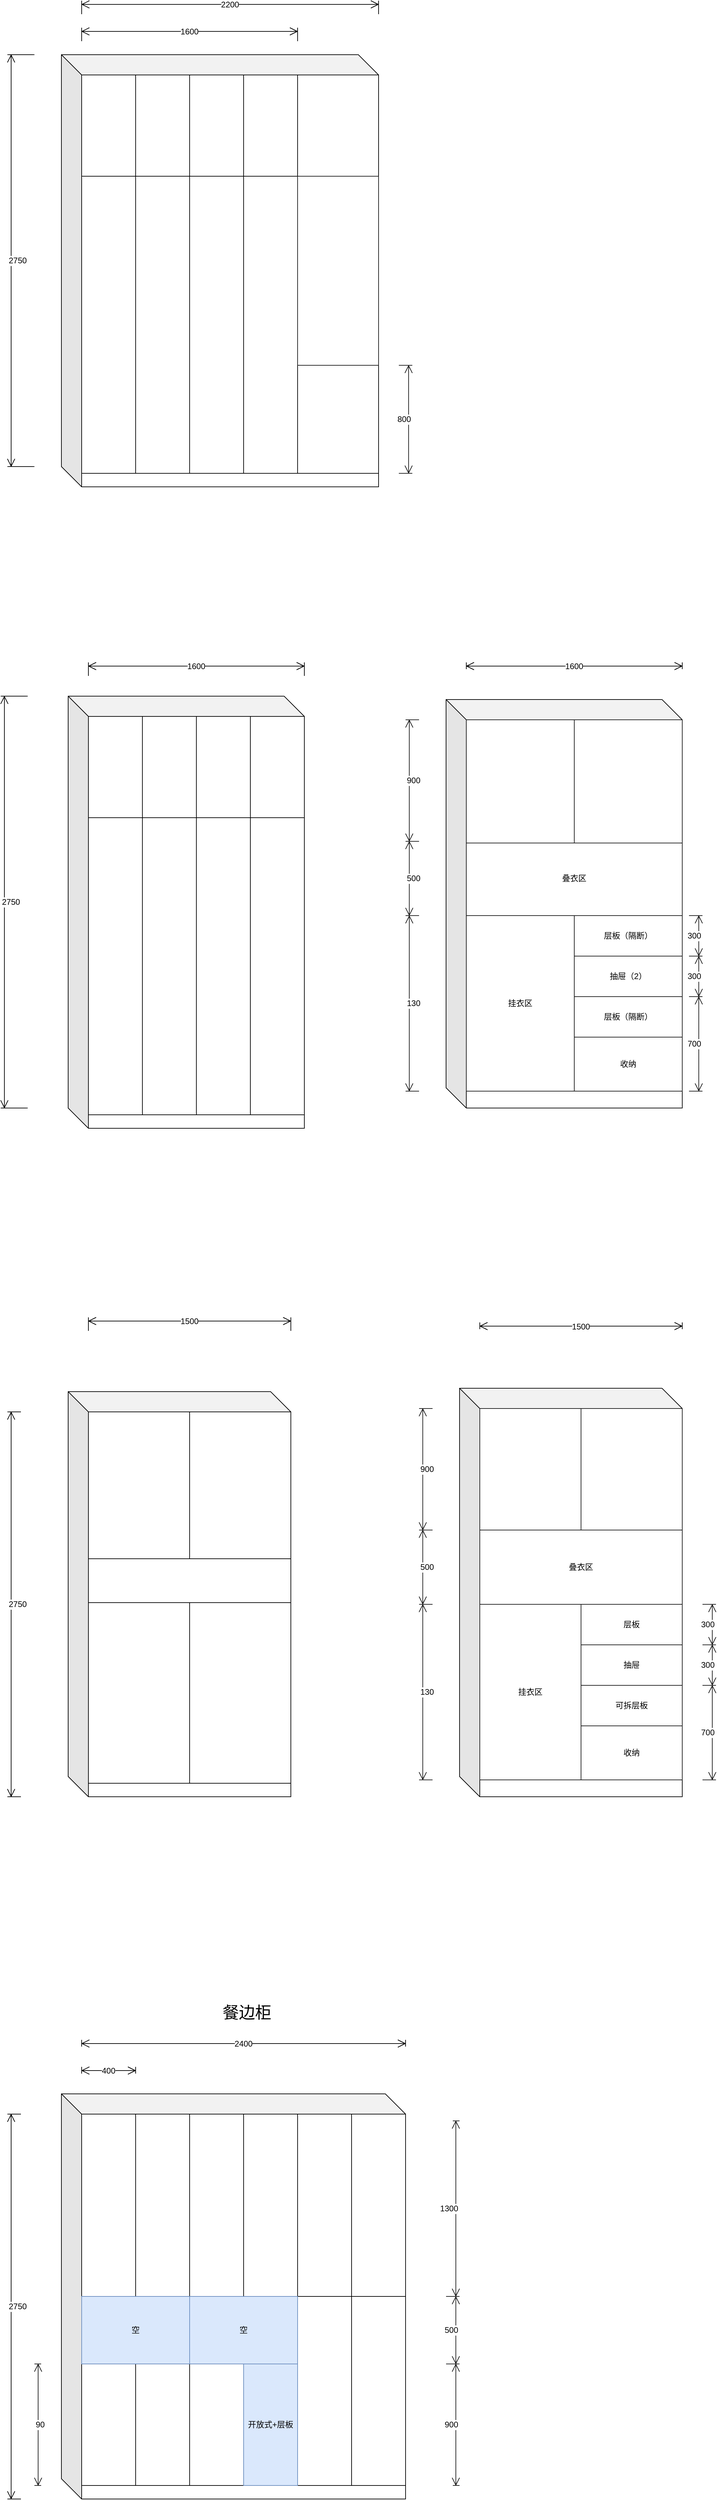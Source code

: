 <mxfile version="13.4.9" type="github">
  <diagram id="OUFotzu2nuJO9HsXuHpa" name="Page-1">
    <mxGraphModel dx="1395" dy="794" grid="1" gridSize="10" guides="1" tooltips="1" connect="1" arrows="1" fold="1" page="1" pageScale="1" pageWidth="827" pageHeight="1169" math="0" shadow="0">
      <root>
        <mxCell id="0" />
        <mxCell id="1" parent="0" />
        <mxCell id="x0C-eYwyRsTy7gLF-6HN-1" value="" style="shape=cube;whiteSpace=wrap;html=1;boundedLbl=1;backgroundOutline=1;darkOpacity=0.05;darkOpacity2=0.1;size=30;" vertex="1" parent="1">
          <mxGeometry x="160" y="200" width="470" height="640" as="geometry" />
        </mxCell>
        <mxCell id="x0C-eYwyRsTy7gLF-6HN-5" value="" style="rounded=0;whiteSpace=wrap;html=1;" vertex="1" parent="1">
          <mxGeometry x="190" y="230" width="80" height="590" as="geometry" />
        </mxCell>
        <mxCell id="x0C-eYwyRsTy7gLF-6HN-9" value="" style="rounded=0;whiteSpace=wrap;html=1;" vertex="1" parent="1">
          <mxGeometry x="270" y="230" width="80" height="590" as="geometry" />
        </mxCell>
        <mxCell id="x0C-eYwyRsTy7gLF-6HN-10" value="" style="rounded=0;whiteSpace=wrap;html=1;" vertex="1" parent="1">
          <mxGeometry x="350" y="230" width="80" height="590" as="geometry" />
        </mxCell>
        <mxCell id="x0C-eYwyRsTy7gLF-6HN-11" value="" style="rounded=0;whiteSpace=wrap;html=1;" vertex="1" parent="1">
          <mxGeometry x="430" y="230" width="80" height="590" as="geometry" />
        </mxCell>
        <mxCell id="x0C-eYwyRsTy7gLF-6HN-12" value="" style="rounded=0;whiteSpace=wrap;html=1;" vertex="1" parent="1">
          <mxGeometry x="510" y="230" width="120" height="590" as="geometry" />
        </mxCell>
        <mxCell id="x0C-eYwyRsTy7gLF-6HN-15" value="" style="endArrow=none;html=1;" edge="1" parent="1">
          <mxGeometry width="50" height="50" relative="1" as="geometry">
            <mxPoint x="190" y="380" as="sourcePoint" />
            <mxPoint x="630" y="380" as="targetPoint" />
          </mxGeometry>
        </mxCell>
        <mxCell id="x0C-eYwyRsTy7gLF-6HN-19" value="" style="shape=cube;whiteSpace=wrap;html=1;boundedLbl=1;backgroundOutline=1;darkOpacity=0.05;darkOpacity2=0.1;size=30;" vertex="1" parent="1">
          <mxGeometry x="170" y="1150" width="350" height="640" as="geometry" />
        </mxCell>
        <mxCell id="x0C-eYwyRsTy7gLF-6HN-20" value="" style="rounded=0;whiteSpace=wrap;html=1;" vertex="1" parent="1">
          <mxGeometry x="200" y="1180" width="80" height="590" as="geometry" />
        </mxCell>
        <mxCell id="x0C-eYwyRsTy7gLF-6HN-21" value="" style="rounded=0;whiteSpace=wrap;html=1;" vertex="1" parent="1">
          <mxGeometry x="280" y="1180" width="80" height="590" as="geometry" />
        </mxCell>
        <mxCell id="x0C-eYwyRsTy7gLF-6HN-22" value="" style="rounded=0;whiteSpace=wrap;html=1;" vertex="1" parent="1">
          <mxGeometry x="360" y="1180" width="80" height="590" as="geometry" />
        </mxCell>
        <mxCell id="x0C-eYwyRsTy7gLF-6HN-23" value="" style="rounded=0;whiteSpace=wrap;html=1;" vertex="1" parent="1">
          <mxGeometry x="440" y="1180" width="80" height="590" as="geometry" />
        </mxCell>
        <mxCell id="x0C-eYwyRsTy7gLF-6HN-25" value="" style="endArrow=none;html=1;" edge="1" parent="1">
          <mxGeometry width="50" height="50" relative="1" as="geometry">
            <mxPoint x="200" y="1330" as="sourcePoint" />
            <mxPoint x="520" y="1330" as="targetPoint" />
          </mxGeometry>
        </mxCell>
        <mxCell id="x0C-eYwyRsTy7gLF-6HN-27" value="" style="shape=cube;whiteSpace=wrap;html=1;boundedLbl=1;backgroundOutline=1;darkOpacity=0.05;darkOpacity2=0.1;size=30;" vertex="1" parent="1">
          <mxGeometry x="170" y="2180" width="330" height="600" as="geometry" />
        </mxCell>
        <mxCell id="x0C-eYwyRsTy7gLF-6HN-28" value="" style="rounded=0;whiteSpace=wrap;html=1;" vertex="1" parent="1">
          <mxGeometry x="200" y="2210" width="150" height="550" as="geometry" />
        </mxCell>
        <mxCell id="x0C-eYwyRsTy7gLF-6HN-33" value="2200" style="shape=dimension;direction=west;whiteSpace=wrap;html=1;align=center;points=[];verticalAlign=top;spacingTop=-8;labelBackgroundColor=#ffffff" vertex="1" parent="1">
          <mxGeometry x="190" y="120" width="440" height="20" as="geometry" />
        </mxCell>
        <mxCell id="x0C-eYwyRsTy7gLF-6HN-34" value="2750" style="shape=dimension;direction=south;whiteSpace=wrap;html=1;align=left;points=[];verticalAlign=middle;labelBackgroundColor=#ffffff" vertex="1" parent="1">
          <mxGeometry x="80" y="200" width="40" height="610" as="geometry" />
        </mxCell>
        <mxCell id="x0C-eYwyRsTy7gLF-6HN-36" value="2750" style="shape=dimension;direction=south;whiteSpace=wrap;html=1;align=left;points=[];verticalAlign=middle;labelBackgroundColor=#ffffff" vertex="1" parent="1">
          <mxGeometry x="70" y="1150" width="40" height="610" as="geometry" />
        </mxCell>
        <mxCell id="x0C-eYwyRsTy7gLF-6HN-37" value="1600" style="shape=dimension;direction=west;whiteSpace=wrap;html=1;align=center;points=[];verticalAlign=top;spacingTop=-8;labelBackgroundColor=#ffffff" vertex="1" parent="1">
          <mxGeometry x="200" y="1100" width="320" height="20" as="geometry" />
        </mxCell>
        <mxCell id="x0C-eYwyRsTy7gLF-6HN-38" value="2750" style="shape=dimension;direction=south;whiteSpace=wrap;html=1;align=left;points=[];verticalAlign=middle;labelBackgroundColor=#ffffff" vertex="1" parent="1">
          <mxGeometry x="80" y="2210" width="20" height="570" as="geometry" />
        </mxCell>
        <mxCell id="x0C-eYwyRsTy7gLF-6HN-39" value="1500" style="shape=dimension;direction=west;whiteSpace=wrap;html=1;align=center;points=[];verticalAlign=top;spacingTop=-8;labelBackgroundColor=#ffffff" vertex="1" parent="1">
          <mxGeometry x="200" y="2070" width="300" height="20" as="geometry" />
        </mxCell>
        <mxCell id="x0C-eYwyRsTy7gLF-6HN-43" value="" style="shape=cube;whiteSpace=wrap;html=1;boundedLbl=1;backgroundOutline=1;darkOpacity=0.05;darkOpacity2=0.1;size=30;" vertex="1" parent="1">
          <mxGeometry x="160" y="3220" width="510" height="600" as="geometry" />
        </mxCell>
        <mxCell id="x0C-eYwyRsTy7gLF-6HN-51" value="2400" style="shape=dimension;direction=west;whiteSpace=wrap;html=1;align=center;points=[];verticalAlign=top;spacingTop=-8;labelBackgroundColor=#ffffff" vertex="1" parent="1">
          <mxGeometry x="190" y="3140" width="480" height="10" as="geometry" />
        </mxCell>
        <mxCell id="x0C-eYwyRsTy7gLF-6HN-52" value="2750" style="shape=dimension;direction=south;whiteSpace=wrap;html=1;align=left;points=[];verticalAlign=middle;labelBackgroundColor=#ffffff" vertex="1" parent="1">
          <mxGeometry x="80" y="3250" width="20" height="570" as="geometry" />
        </mxCell>
        <mxCell id="x0C-eYwyRsTy7gLF-6HN-54" value="1600" style="shape=dimension;direction=west;whiteSpace=wrap;html=1;align=center;points=[];verticalAlign=top;spacingTop=-8;labelBackgroundColor=#ffffff" vertex="1" parent="1">
          <mxGeometry x="190" y="160" width="320" height="20" as="geometry" />
        </mxCell>
        <mxCell id="x0C-eYwyRsTy7gLF-6HN-56" value="" style="rounded=0;whiteSpace=wrap;html=1;" vertex="1" parent="1">
          <mxGeometry x="190" y="3800" width="480" height="20" as="geometry" />
        </mxCell>
        <mxCell id="x0C-eYwyRsTy7gLF-6HN-57" value="" style="rounded=0;whiteSpace=wrap;html=1;" vertex="1" parent="1">
          <mxGeometry x="190" y="3250" width="80" height="270" as="geometry" />
        </mxCell>
        <mxCell id="x0C-eYwyRsTy7gLF-6HN-59" value="" style="rounded=0;whiteSpace=wrap;html=1;" vertex="1" parent="1">
          <mxGeometry x="190" y="3620" width="80" height="180" as="geometry" />
        </mxCell>
        <mxCell id="x0C-eYwyRsTy7gLF-6HN-60" value="" style="rounded=0;whiteSpace=wrap;html=1;" vertex="1" parent="1">
          <mxGeometry x="270" y="3620" width="80" height="180" as="geometry" />
        </mxCell>
        <mxCell id="x0C-eYwyRsTy7gLF-6HN-77" value="900" style="shape=dimension;direction=north;whiteSpace=wrap;html=1;align=right;points=[];verticalAlign=middle;labelBackgroundColor=#ffffff;strokeColor=#1A1A1A;" vertex="1" parent="1">
          <mxGeometry x="740" y="3620" width="10" height="180" as="geometry" />
        </mxCell>
        <mxCell id="x0C-eYwyRsTy7gLF-6HN-79" value="90" style="shape=dimension;direction=south;whiteSpace=wrap;html=1;align=left;points=[];verticalAlign=middle;labelBackgroundColor=#ffffff;strokeColor=#1A1A1A;" vertex="1" parent="1">
          <mxGeometry x="120" y="3620" width="10" height="180" as="geometry" />
        </mxCell>
        <mxCell id="x0C-eYwyRsTy7gLF-6HN-80" value="500" style="shape=dimension;direction=north;whiteSpace=wrap;html=1;align=right;points=[];verticalAlign=middle;labelBackgroundColor=#ffffff;strokeColor=#1A1A1A;" vertex="1" parent="1">
          <mxGeometry x="730" y="3520" width="20" height="100" as="geometry" />
        </mxCell>
        <mxCell id="x0C-eYwyRsTy7gLF-6HN-85" value="" style="rounded=0;whiteSpace=wrap;html=1;" vertex="1" parent="1">
          <mxGeometry x="270" y="3250" width="80" height="270" as="geometry" />
        </mxCell>
        <mxCell id="x0C-eYwyRsTy7gLF-6HN-86" value="" style="rounded=0;whiteSpace=wrap;html=1;fontStyle=1" vertex="1" parent="1">
          <mxGeometry x="350" y="3250" width="80" height="270" as="geometry" />
        </mxCell>
        <mxCell id="x0C-eYwyRsTy7gLF-6HN-87" value="" style="rounded=0;whiteSpace=wrap;html=1;fontStyle=1" vertex="1" parent="1">
          <mxGeometry x="430" y="3250" width="80" height="270" as="geometry" />
        </mxCell>
        <mxCell id="x0C-eYwyRsTy7gLF-6HN-88" value="" style="rounded=0;whiteSpace=wrap;html=1;fontStyle=1" vertex="1" parent="1">
          <mxGeometry x="510" y="3250" width="80" height="270" as="geometry" />
        </mxCell>
        <mxCell id="x0C-eYwyRsTy7gLF-6HN-89" value="" style="rounded=0;whiteSpace=wrap;html=1;fontStyle=1" vertex="1" parent="1">
          <mxGeometry x="590" y="3250" width="80" height="270" as="geometry" />
        </mxCell>
        <mxCell id="x0C-eYwyRsTy7gLF-6HN-90" value="" style="rounded=0;whiteSpace=wrap;html=1;fontStyle=1" vertex="1" parent="1">
          <mxGeometry x="590" y="3520" width="80" height="280" as="geometry" />
        </mxCell>
        <mxCell id="x0C-eYwyRsTy7gLF-6HN-91" value="" style="rounded=0;whiteSpace=wrap;html=1;fontStyle=1" vertex="1" parent="1">
          <mxGeometry x="510" y="3520" width="80" height="280" as="geometry" />
        </mxCell>
        <mxCell id="x0C-eYwyRsTy7gLF-6HN-92" value="" style="rounded=0;whiteSpace=wrap;html=1;" vertex="1" parent="1">
          <mxGeometry x="350" y="3620" width="80" height="180" as="geometry" />
        </mxCell>
        <mxCell id="x0C-eYwyRsTy7gLF-6HN-93" value="开放式+层板" style="rounded=0;whiteSpace=wrap;html=1;fillColor=#dae8fc;strokeColor=#6c8ebf;" vertex="1" parent="1">
          <mxGeometry x="430" y="3620" width="80" height="180" as="geometry" />
        </mxCell>
        <mxCell id="x0C-eYwyRsTy7gLF-6HN-94" value="空" style="rounded=0;whiteSpace=wrap;html=1;fillColor=#dae8fc;strokeColor=#6c8ebf;" vertex="1" parent="1">
          <mxGeometry x="190" y="3520" width="160" height="100" as="geometry" />
        </mxCell>
        <mxCell id="x0C-eYwyRsTy7gLF-6HN-95" value="空" style="rounded=0;whiteSpace=wrap;html=1;fillColor=#dae8fc;strokeColor=#6c8ebf;" vertex="1" parent="1">
          <mxGeometry x="350" y="3520" width="160" height="100" as="geometry" />
        </mxCell>
        <mxCell id="x0C-eYwyRsTy7gLF-6HN-96" value="1300" style="shape=dimension;direction=north;whiteSpace=wrap;html=1;align=right;points=[];verticalAlign=middle;labelBackgroundColor=#ffffff;strokeColor=#1A1A1A;" vertex="1" parent="1">
          <mxGeometry x="740" y="3260" width="10" height="260" as="geometry" />
        </mxCell>
        <mxCell id="x0C-eYwyRsTy7gLF-6HN-98" value="&lt;font style=&quot;font-size: 24px&quot;&gt;餐边柜&lt;/font&gt;" style="text;html=1;strokeColor=none;fillColor=none;align=center;verticalAlign=middle;whiteSpace=wrap;rounded=0;" vertex="1" parent="1">
          <mxGeometry x="370" y="3090" width="130" height="20" as="geometry" />
        </mxCell>
        <mxCell id="x0C-eYwyRsTy7gLF-6HN-101" value="400" style="shape=dimension;direction=west;whiteSpace=wrap;html=1;align=center;points=[];verticalAlign=top;spacingTop=-8;labelBackgroundColor=#ffffff" vertex="1" parent="1">
          <mxGeometry x="190" y="3180" width="80" height="10" as="geometry" />
        </mxCell>
        <mxCell id="x0C-eYwyRsTy7gLF-6HN-104" value="" style="rounded=0;whiteSpace=wrap;html=1;" vertex="1" parent="1">
          <mxGeometry x="350" y="2210" width="150" height="550" as="geometry" />
        </mxCell>
        <mxCell id="x0C-eYwyRsTy7gLF-6HN-105" value="" style="rounded=0;whiteSpace=wrap;html=1;" vertex="1" parent="1">
          <mxGeometry x="200" y="2427.5" width="300" height="65" as="geometry" />
        </mxCell>
        <mxCell id="x0C-eYwyRsTy7gLF-6HN-106" value="" style="shape=cube;whiteSpace=wrap;html=1;boundedLbl=1;backgroundOutline=1;darkOpacity=0.05;darkOpacity2=0.1;size=30;" vertex="1" parent="1">
          <mxGeometry x="750" y="2175" width="330" height="605" as="geometry" />
        </mxCell>
        <mxCell id="x0C-eYwyRsTy7gLF-6HN-110" value="" style="rounded=0;whiteSpace=wrap;html=1;strokeColor=#1A1A1A;" vertex="1" parent="1">
          <mxGeometry x="780" y="2205" width="300" height="180" as="geometry" />
        </mxCell>
        <mxCell id="x0C-eYwyRsTy7gLF-6HN-111" value="叠衣区" style="rounded=0;whiteSpace=wrap;html=1;strokeColor=#1A1A1A;" vertex="1" parent="1">
          <mxGeometry x="780" y="2385" width="300" height="110" as="geometry" />
        </mxCell>
        <mxCell id="x0C-eYwyRsTy7gLF-6HN-112" value="挂衣区" style="rounded=0;whiteSpace=wrap;html=1;strokeColor=#1A1A1A;" vertex="1" parent="1">
          <mxGeometry x="780" y="2495" width="150" height="260" as="geometry" />
        </mxCell>
        <mxCell id="x0C-eYwyRsTy7gLF-6HN-117" value="130" style="shape=dimension;direction=south;whiteSpace=wrap;html=1;align=left;points=[];verticalAlign=middle;labelBackgroundColor=#ffffff;strokeColor=#1A1A1A;" vertex="1" parent="1">
          <mxGeometry x="690" y="2495" width="20" height="260" as="geometry" />
        </mxCell>
        <mxCell id="x0C-eYwyRsTy7gLF-6HN-119" value="900" style="shape=dimension;direction=south;whiteSpace=wrap;html=1;align=left;points=[];verticalAlign=middle;labelBackgroundColor=#ffffff;strokeColor=#1A1A1A;" vertex="1" parent="1">
          <mxGeometry x="690" y="2205" width="20" height="180" as="geometry" />
        </mxCell>
        <mxCell id="x0C-eYwyRsTy7gLF-6HN-120" value="500" style="shape=dimension;direction=south;whiteSpace=wrap;html=1;align=left;points=[];verticalAlign=middle;labelBackgroundColor=#ffffff;strokeColor=#1A1A1A;" vertex="1" parent="1">
          <mxGeometry x="690" y="2385" width="20" height="110" as="geometry" />
        </mxCell>
        <mxCell id="x0C-eYwyRsTy7gLF-6HN-121" value="层板" style="rounded=0;whiteSpace=wrap;html=1;strokeColor=#1A1A1A;" vertex="1" parent="1">
          <mxGeometry x="930" y="2495" width="150" height="60" as="geometry" />
        </mxCell>
        <mxCell id="x0C-eYwyRsTy7gLF-6HN-122" value="抽屉" style="rounded=0;whiteSpace=wrap;html=1;strokeColor=#1A1A1A;" vertex="1" parent="1">
          <mxGeometry x="930" y="2555" width="150" height="60" as="geometry" />
        </mxCell>
        <mxCell id="x0C-eYwyRsTy7gLF-6HN-123" value="可拆层板" style="rounded=0;whiteSpace=wrap;html=1;strokeColor=#1A1A1A;" vertex="1" parent="1">
          <mxGeometry x="930" y="2615" width="150" height="60" as="geometry" />
        </mxCell>
        <mxCell id="x0C-eYwyRsTy7gLF-6HN-124" value="收纳" style="rounded=0;whiteSpace=wrap;html=1;strokeColor=#1A1A1A;" vertex="1" parent="1">
          <mxGeometry x="930" y="2675" width="150" height="80" as="geometry" />
        </mxCell>
        <mxCell id="x0C-eYwyRsTy7gLF-6HN-125" value="700" style="shape=dimension;direction=north;whiteSpace=wrap;html=1;align=right;points=[];verticalAlign=middle;labelBackgroundColor=#ffffff;strokeColor=#1A1A1A;" vertex="1" parent="1">
          <mxGeometry x="1110" y="2615" width="20" height="140" as="geometry" />
        </mxCell>
        <mxCell id="x0C-eYwyRsTy7gLF-6HN-126" value="300" style="shape=dimension;direction=north;whiteSpace=wrap;html=1;align=right;points=[];verticalAlign=middle;labelBackgroundColor=#ffffff;strokeColor=#1A1A1A;" vertex="1" parent="1">
          <mxGeometry x="1110" y="2555" width="20" height="60" as="geometry" />
        </mxCell>
        <mxCell id="x0C-eYwyRsTy7gLF-6HN-127" value="300" style="shape=dimension;direction=north;whiteSpace=wrap;html=1;align=right;points=[];verticalAlign=middle;labelBackgroundColor=#ffffff;strokeColor=#1A1A1A;" vertex="1" parent="1">
          <mxGeometry x="1110" y="2495" width="20" height="60" as="geometry" />
        </mxCell>
        <mxCell id="x0C-eYwyRsTy7gLF-6HN-129" value="" style="rounded=0;whiteSpace=wrap;html=1;strokeColor=#1A1A1A;" vertex="1" parent="1">
          <mxGeometry x="780" y="2205" width="150" height="180" as="geometry" />
        </mxCell>
        <mxCell id="x0C-eYwyRsTy7gLF-6HN-132" value="1500" style="shape=dimension;direction=west;whiteSpace=wrap;html=1;align=center;points=[];verticalAlign=top;spacingTop=-8;labelBackgroundColor=#ffffff" vertex="1" parent="1">
          <mxGeometry x="780" y="2077.5" width="300" height="10" as="geometry" />
        </mxCell>
        <mxCell id="x0C-eYwyRsTy7gLF-6HN-133" value="" style="shape=cube;whiteSpace=wrap;html=1;boundedLbl=1;backgroundOutline=1;darkOpacity=0.05;darkOpacity2=0.1;size=30;" vertex="1" parent="1">
          <mxGeometry x="730" y="1155" width="350" height="605" as="geometry" />
        </mxCell>
        <mxCell id="x0C-eYwyRsTy7gLF-6HN-135" value="叠衣区" style="rounded=0;whiteSpace=wrap;html=1;strokeColor=#1A1A1A;" vertex="1" parent="1">
          <mxGeometry x="760" y="1365" width="320" height="110" as="geometry" />
        </mxCell>
        <mxCell id="x0C-eYwyRsTy7gLF-6HN-136" value="挂衣区" style="rounded=0;whiteSpace=wrap;html=1;strokeColor=#1A1A1A;" vertex="1" parent="1">
          <mxGeometry x="760" y="1475" width="160" height="260" as="geometry" />
        </mxCell>
        <mxCell id="x0C-eYwyRsTy7gLF-6HN-137" value="130" style="shape=dimension;direction=south;whiteSpace=wrap;html=1;align=left;points=[];verticalAlign=middle;labelBackgroundColor=#ffffff;strokeColor=#1A1A1A;" vertex="1" parent="1">
          <mxGeometry x="670" y="1475" width="20" height="260" as="geometry" />
        </mxCell>
        <mxCell id="x0C-eYwyRsTy7gLF-6HN-138" value="900" style="shape=dimension;direction=south;whiteSpace=wrap;html=1;align=left;points=[];verticalAlign=middle;labelBackgroundColor=#ffffff;strokeColor=#1A1A1A;" vertex="1" parent="1">
          <mxGeometry x="670" y="1185" width="20" height="180" as="geometry" />
        </mxCell>
        <mxCell id="x0C-eYwyRsTy7gLF-6HN-139" value="500" style="shape=dimension;direction=south;whiteSpace=wrap;html=1;align=left;points=[];verticalAlign=middle;labelBackgroundColor=#ffffff;strokeColor=#1A1A1A;" vertex="1" parent="1">
          <mxGeometry x="670" y="1365" width="20" height="110" as="geometry" />
        </mxCell>
        <mxCell id="x0C-eYwyRsTy7gLF-6HN-140" value="层板（隔断）" style="rounded=0;whiteSpace=wrap;html=1;strokeColor=#1A1A1A;" vertex="1" parent="1">
          <mxGeometry x="920" y="1475" width="160" height="60" as="geometry" />
        </mxCell>
        <mxCell id="x0C-eYwyRsTy7gLF-6HN-141" value="抽屉（2）" style="rounded=0;whiteSpace=wrap;html=1;strokeColor=#1A1A1A;" vertex="1" parent="1">
          <mxGeometry x="920" y="1535" width="160" height="60" as="geometry" />
        </mxCell>
        <mxCell id="x0C-eYwyRsTy7gLF-6HN-142" value="层板（隔断）" style="rounded=0;whiteSpace=wrap;html=1;strokeColor=#1A1A1A;" vertex="1" parent="1">
          <mxGeometry x="920" y="1595" width="160" height="60" as="geometry" />
        </mxCell>
        <mxCell id="x0C-eYwyRsTy7gLF-6HN-143" value="收纳" style="rounded=0;whiteSpace=wrap;html=1;strokeColor=#1A1A1A;" vertex="1" parent="1">
          <mxGeometry x="920" y="1655" width="160" height="80" as="geometry" />
        </mxCell>
        <mxCell id="x0C-eYwyRsTy7gLF-6HN-144" value="700" style="shape=dimension;direction=north;whiteSpace=wrap;html=1;align=right;points=[];verticalAlign=middle;labelBackgroundColor=#ffffff;strokeColor=#1A1A1A;" vertex="1" parent="1">
          <mxGeometry x="1090" y="1595" width="20" height="140" as="geometry" />
        </mxCell>
        <mxCell id="x0C-eYwyRsTy7gLF-6HN-145" value="300" style="shape=dimension;direction=north;whiteSpace=wrap;html=1;align=right;points=[];verticalAlign=middle;labelBackgroundColor=#ffffff;strokeColor=#1A1A1A;" vertex="1" parent="1">
          <mxGeometry x="1090" y="1535" width="20" height="60" as="geometry" />
        </mxCell>
        <mxCell id="x0C-eYwyRsTy7gLF-6HN-146" value="300" style="shape=dimension;direction=north;whiteSpace=wrap;html=1;align=right;points=[];verticalAlign=middle;labelBackgroundColor=#ffffff;strokeColor=#1A1A1A;" vertex="1" parent="1">
          <mxGeometry x="1090" y="1475" width="20" height="60" as="geometry" />
        </mxCell>
        <mxCell id="x0C-eYwyRsTy7gLF-6HN-147" value="" style="rounded=0;whiteSpace=wrap;html=1;strokeColor=#1A1A1A;" vertex="1" parent="1">
          <mxGeometry x="760" y="1185" width="160" height="182.5" as="geometry" />
        </mxCell>
        <mxCell id="x0C-eYwyRsTy7gLF-6HN-148" value="1600" style="shape=dimension;direction=west;whiteSpace=wrap;html=1;align=center;points=[];verticalAlign=top;spacingTop=-8;labelBackgroundColor=#ffffff" vertex="1" parent="1">
          <mxGeometry x="760" y="1100" width="320" height="10" as="geometry" />
        </mxCell>
        <mxCell id="x0C-eYwyRsTy7gLF-6HN-149" value="" style="rounded=0;whiteSpace=wrap;html=1;strokeColor=#1A1A1A;" vertex="1" parent="1">
          <mxGeometry x="920" y="1185" width="160" height="182.5" as="geometry" />
        </mxCell>
        <mxCell id="x0C-eYwyRsTy7gLF-6HN-151" value="" style="rounded=0;whiteSpace=wrap;html=1;strokeColor=#1A1A1A;" vertex="1" parent="1">
          <mxGeometry x="510" y="380" width="120" height="280" as="geometry" />
        </mxCell>
        <mxCell id="x0C-eYwyRsTy7gLF-6HN-152" value="800" style="shape=dimension;direction=north;whiteSpace=wrap;html=1;align=right;points=[];verticalAlign=middle;labelBackgroundColor=#ffffff;strokeColor=#1A1A1A;" vertex="1" parent="1">
          <mxGeometry x="660" y="660" width="20" height="160" as="geometry" />
        </mxCell>
      </root>
    </mxGraphModel>
  </diagram>
</mxfile>
